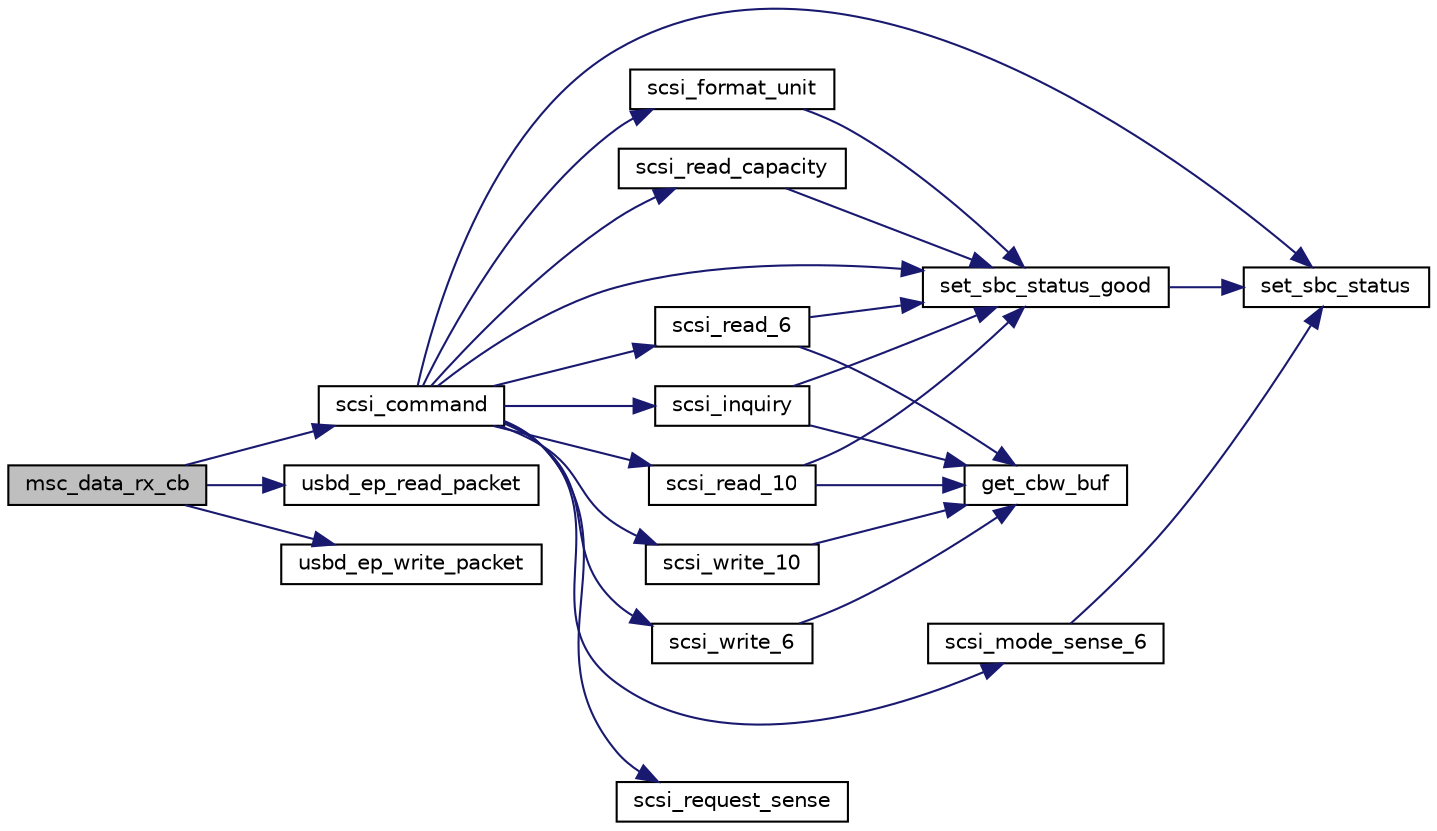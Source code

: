 digraph "msc_data_rx_cb"
{
  edge [fontname="Helvetica",fontsize="10",labelfontname="Helvetica",labelfontsize="10"];
  node [fontname="Helvetica",fontsize="10",shape=record];
  rankdir="LR";
  Node1 [label="msc_data_rx_cb",height=0.2,width=0.4,color="black", fillcolor="grey75", style="filled", fontcolor="black"];
  Node1 -> Node2 [color="midnightblue",fontsize="10",style="solid",fontname="Helvetica"];
  Node2 [label="scsi_command",height=0.2,width=0.4,color="black", fillcolor="white", style="filled",URL="$usb__msc_8c.html#ad834e80e08a1fc52cb6c2a7e4c60e7c4"];
  Node2 -> Node3 [color="midnightblue",fontsize="10",style="solid",fontname="Helvetica"];
  Node3 [label="set_sbc_status_good",height=0.2,width=0.4,color="black", fillcolor="white", style="filled",URL="$usb__msc_8c.html#acea2b1d4fda2777c7729104dfb3109ba"];
  Node3 -> Node4 [color="midnightblue",fontsize="10",style="solid",fontname="Helvetica"];
  Node4 [label="set_sbc_status",height=0.2,width=0.4,color="black", fillcolor="white", style="filled",URL="$usb__msc_8c.html#a285558a874e454328ae7cba96306b253"];
  Node2 -> Node5 [color="midnightblue",fontsize="10",style="solid",fontname="Helvetica"];
  Node5 [label="scsi_format_unit",height=0.2,width=0.4,color="black", fillcolor="white", style="filled",URL="$usb__msc_8c.html#a0ba002041133ce594072c4669a888423"];
  Node5 -> Node3 [color="midnightblue",fontsize="10",style="solid",fontname="Helvetica"];
  Node2 -> Node6 [color="midnightblue",fontsize="10",style="solid",fontname="Helvetica"];
  Node6 [label="scsi_request_sense",height=0.2,width=0.4,color="black", fillcolor="white", style="filled",URL="$usb__msc_8c.html#a4db898a25d3e9e5a3187c6489a8fcd9d"];
  Node2 -> Node7 [color="midnightblue",fontsize="10",style="solid",fontname="Helvetica"];
  Node7 [label="scsi_mode_sense_6",height=0.2,width=0.4,color="black", fillcolor="white", style="filled",URL="$usb__msc_8c.html#a3a155b5971bdfabd70a4d964fd175da1"];
  Node7 -> Node4 [color="midnightblue",fontsize="10",style="solid",fontname="Helvetica"];
  Node2 -> Node8 [color="midnightblue",fontsize="10",style="solid",fontname="Helvetica"];
  Node8 [label="scsi_read_6",height=0.2,width=0.4,color="black", fillcolor="white", style="filled",URL="$usb__msc_8c.html#a700c7b32d7db1ab7d9a55fb750cfed1a"];
  Node8 -> Node9 [color="midnightblue",fontsize="10",style="solid",fontname="Helvetica"];
  Node9 [label="get_cbw_buf",height=0.2,width=0.4,color="black", fillcolor="white", style="filled",URL="$usb__msc_8c.html#ac5b311ee22d1d86e3bf5d93cd23d78d7"];
  Node8 -> Node3 [color="midnightblue",fontsize="10",style="solid",fontname="Helvetica"];
  Node2 -> Node10 [color="midnightblue",fontsize="10",style="solid",fontname="Helvetica"];
  Node10 [label="scsi_inquiry",height=0.2,width=0.4,color="black", fillcolor="white", style="filled",URL="$usb__msc_8c.html#a85cd7451c1bfc24383b60bd8b53073a1"];
  Node10 -> Node9 [color="midnightblue",fontsize="10",style="solid",fontname="Helvetica"];
  Node10 -> Node3 [color="midnightblue",fontsize="10",style="solid",fontname="Helvetica"];
  Node2 -> Node11 [color="midnightblue",fontsize="10",style="solid",fontname="Helvetica"];
  Node11 [label="scsi_read_capacity",height=0.2,width=0.4,color="black", fillcolor="white", style="filled",URL="$usb__msc_8c.html#a40e07cb7889a673d30d93cae4187a5ec"];
  Node11 -> Node3 [color="midnightblue",fontsize="10",style="solid",fontname="Helvetica"];
  Node2 -> Node12 [color="midnightblue",fontsize="10",style="solid",fontname="Helvetica"];
  Node12 [label="scsi_read_10",height=0.2,width=0.4,color="black", fillcolor="white", style="filled",URL="$usb__msc_8c.html#aa9340553bfc7682037cce665df163506"];
  Node12 -> Node9 [color="midnightblue",fontsize="10",style="solid",fontname="Helvetica"];
  Node12 -> Node3 [color="midnightblue",fontsize="10",style="solid",fontname="Helvetica"];
  Node2 -> Node13 [color="midnightblue",fontsize="10",style="solid",fontname="Helvetica"];
  Node13 [label="scsi_write_6",height=0.2,width=0.4,color="black", fillcolor="white", style="filled",URL="$usb__msc_8c.html#af0e6535bbde2e9a00c6e4c3c77d34540"];
  Node13 -> Node9 [color="midnightblue",fontsize="10",style="solid",fontname="Helvetica"];
  Node2 -> Node14 [color="midnightblue",fontsize="10",style="solid",fontname="Helvetica"];
  Node14 [label="scsi_write_10",height=0.2,width=0.4,color="black", fillcolor="white", style="filled",URL="$usb__msc_8c.html#a67ab7f906e09e9fc149b8fa647a91d2f"];
  Node14 -> Node9 [color="midnightblue",fontsize="10",style="solid",fontname="Helvetica"];
  Node2 -> Node4 [color="midnightblue",fontsize="10",style="solid",fontname="Helvetica"];
  Node1 -> Node15 [color="midnightblue",fontsize="10",style="solid",fontname="Helvetica"];
  Node15 [label="usbd_ep_read_packet",height=0.2,width=0.4,color="black", fillcolor="white", style="filled",URL="$group__usb__driver__defines.html#gabd42dc86361dbf9c639fd883ada1f572"];
  Node1 -> Node16 [color="midnightblue",fontsize="10",style="solid",fontname="Helvetica"];
  Node16 [label="usbd_ep_write_packet",height=0.2,width=0.4,color="black", fillcolor="white", style="filled",URL="$group__usb__driver__defines.html#gaa5b245bdd9757cdc79d1fe721ebcf03f"];
}
